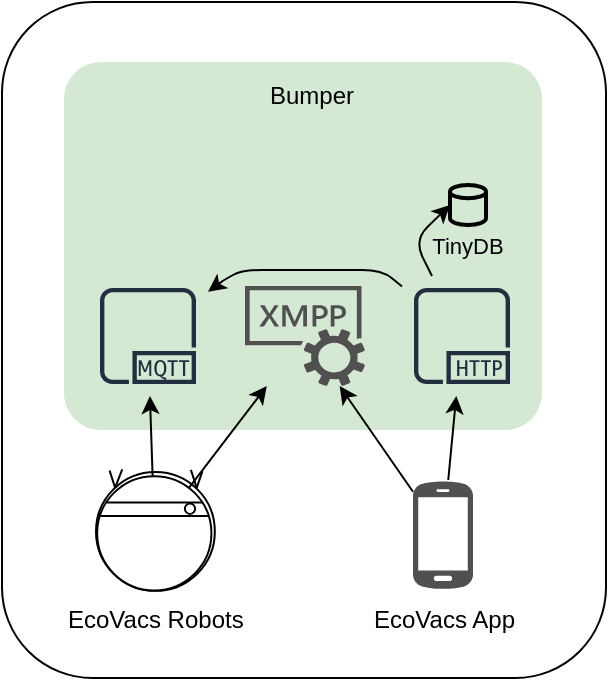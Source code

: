 <mxfile version="12.0.0" type="device" pages="1"><diagram id="tBTloOmGqy_bjKOA6F6G" name="Page-1"><mxGraphModel dx="815" dy="849" grid="0" gridSize="10" guides="1" tooltips="1" connect="1" arrows="1" fold="1" page="0" pageScale="1" pageWidth="850" pageHeight="1100" math="0" shadow="0"><root><mxCell id="0"/><mxCell id="1" parent="0"/><mxCell id="8JRtKUwY3jzkAKkrweIr-35" value="" style="rounded=1;whiteSpace=wrap;html=1;strokeColor=#000000;fillColor=#ffffff;" vertex="1" parent="1"><mxGeometry x="14" y="-78" width="302" height="338" as="geometry"/></mxCell><mxCell id="8JRtKUwY3jzkAKkrweIr-25" value="" style="group;fillColor=#ffffff;" vertex="1" connectable="0" parent="1"><mxGeometry x="197.5" y="161" width="81" height="73.5" as="geometry"/></mxCell><mxCell id="8JRtKUwY3jzkAKkrweIr-15" value="" style="pointerEvents=1;shadow=0;dashed=0;html=1;strokeColor=none;fillColor=#505050;labelPosition=center;verticalLabelPosition=bottom;verticalAlign=top;outlineConnect=0;align=center;shape=mxgraph.office.devices.cell_phone_android_proportional;aspect=fixed;" vertex="1" parent="8JRtKUwY3jzkAKkrweIr-25"><mxGeometry x="22" width="30" height="55" as="geometry"/></mxCell><mxCell id="8JRtKUwY3jzkAKkrweIr-18" value="EcoVacs App" style="text;html=1;resizable=0;points=[];autosize=1;align=left;verticalAlign=top;spacingTop=-4;" vertex="1" parent="8JRtKUwY3jzkAKkrweIr-25"><mxGeometry y="59.5" width="81" height="14" as="geometry"/></mxCell><mxCell id="8JRtKUwY3jzkAKkrweIr-27" value="" style="group;fillColor=#ffffff;" vertex="1" connectable="0" parent="1"><mxGeometry x="45" y="157" width="98" height="77.5" as="geometry"/></mxCell><mxCell id="8JRtKUwY3jzkAKkrweIr-14" value="" style="group" vertex="1" connectable="0" parent="8JRtKUwY3jzkAKkrweIr-27"><mxGeometry x="16" width="60" height="62" as="geometry"/></mxCell><mxCell id="8JRtKUwY3jzkAKkrweIr-8" value="" style="group" vertex="1" connectable="0" parent="8JRtKUwY3jzkAKkrweIr-14"><mxGeometry width="60" height="62" as="geometry"/></mxCell><mxCell id="8JRtKUwY3jzkAKkrweIr-5" value="" style="ellipse;whiteSpace=wrap;html=1;aspect=fixed;" vertex="1" parent="8JRtKUwY3jzkAKkrweIr-8"><mxGeometry width="59.417" height="59.417" as="geometry"/></mxCell><mxCell id="8JRtKUwY3jzkAKkrweIr-6" value="" style="ellipse;whiteSpace=wrap;html=1;aspect=fixed;" vertex="1" parent="8JRtKUwY3jzkAKkrweIr-8"><mxGeometry x="0.577" y="2.087" width="57.131" height="57.131" as="geometry"/></mxCell><mxCell id="8JRtKUwY3jzkAKkrweIr-2" value="" style="endArrow=none;html=1;" edge="1" parent="8JRtKUwY3jzkAKkrweIr-8"><mxGeometry width="50" height="50" relative="1" as="geometry"><mxPoint x="2.308" y="22.058" as="sourcePoint"/><mxPoint x="56.538" y="22.058" as="targetPoint"/></mxGeometry></mxCell><mxCell id="8JRtKUwY3jzkAKkrweIr-3" value="" style="endArrow=none;html=1;" edge="1" parent="8JRtKUwY3jzkAKkrweIr-8"><mxGeometry width="50" height="50" relative="1" as="geometry"><mxPoint x="5.481" y="15.202" as="sourcePoint"/><mxPoint x="53.077" y="15.202" as="targetPoint"/></mxGeometry></mxCell><mxCell id="8JRtKUwY3jzkAKkrweIr-4" value="" style="ellipse;whiteSpace=wrap;html=1;aspect=fixed;" vertex="1" parent="8JRtKUwY3jzkAKkrweIr-8"><mxGeometry x="44.423" y="15.798" width="5.142" height="5.142" as="geometry"/></mxCell><mxCell id="8JRtKUwY3jzkAKkrweIr-10" value="" style="group;rotation=-20;direction=south;" vertex="1" connectable="0" parent="8JRtKUwY3jzkAKkrweIr-8"><mxGeometry x="7.933" y="-1.938" width="8.654" height="6.26" as="geometry"/></mxCell><mxCell id="8JRtKUwY3jzkAKkrweIr-7" value="" style="endArrow=none;html=1;" edge="1" parent="8JRtKUwY3jzkAKkrweIr-10"><mxGeometry width="50" height="50" relative="1" as="geometry"><mxPoint x="1.731" y="10.135" as="sourcePoint"/><mxPoint x="-1.154" y="1.192" as="targetPoint"/></mxGeometry></mxCell><mxCell id="8JRtKUwY3jzkAKkrweIr-9" value="" style="endArrow=none;html=1;" edge="1" parent="8JRtKUwY3jzkAKkrweIr-10"><mxGeometry width="50" height="50" relative="1" as="geometry"><mxPoint x="1.731" y="9.538" as="sourcePoint"/><mxPoint x="5.192" y="0.596" as="targetPoint"/></mxGeometry></mxCell><mxCell id="8JRtKUwY3jzkAKkrweIr-11" value="" style="group;rotation=-20;direction=south;" vertex="1" connectable="0" parent="8JRtKUwY3jzkAKkrweIr-8"><mxGeometry x="48.606" y="-2.236" width="8.654" height="6.26" as="geometry"/></mxCell><mxCell id="8JRtKUwY3jzkAKkrweIr-12" value="" style="endArrow=none;html=1;" edge="1" parent="8JRtKUwY3jzkAKkrweIr-11"><mxGeometry width="50" height="50" relative="1" as="geometry"><mxPoint x="1.731" y="10.135" as="sourcePoint"/><mxPoint x="-1.154" y="1.192" as="targetPoint"/></mxGeometry></mxCell><mxCell id="8JRtKUwY3jzkAKkrweIr-13" value="" style="endArrow=none;html=1;" edge="1" parent="8JRtKUwY3jzkAKkrweIr-11"><mxGeometry width="50" height="50" relative="1" as="geometry"><mxPoint x="1.731" y="10.135" as="sourcePoint"/><mxPoint x="4.615" y="1.788" as="targetPoint"/></mxGeometry></mxCell><mxCell id="8JRtKUwY3jzkAKkrweIr-17" value="EcoVacs Robots" style="text;html=1;resizable=0;points=[];autosize=1;align=left;verticalAlign=top;spacingTop=-4;" vertex="1" parent="8JRtKUwY3jzkAKkrweIr-27"><mxGeometry y="63.5" width="98" height="14" as="geometry"/></mxCell><mxCell id="8JRtKUwY3jzkAKkrweIr-28" value="" style="group" vertex="1" connectable="0" parent="1"><mxGeometry x="45" y="-48" width="239" height="184" as="geometry"/></mxCell><mxCell id="8JRtKUwY3jzkAKkrweIr-24" value="" style="rounded=1;arcSize=10;strokeColor=none;fillColor=#D5E8D4;gradientColor=none;" vertex="1" parent="8JRtKUwY3jzkAKkrweIr-28"><mxGeometry width="239" height="184" as="geometry"/></mxCell><mxCell id="8JRtKUwY3jzkAKkrweIr-16" value="" style="shape=image;html=1;verticalAlign=top;verticalLabelPosition=bottom;labelBackgroundColor=#ffffff;imageAspect=0;aspect=fixed;image=https://cdn4.iconfinder.com/data/icons/scripting-and-programming-languages/512/Python_logo-128.png" vertex="1" parent="8JRtKUwY3jzkAKkrweIr-28"><mxGeometry x="93" y="28" width="67" height="67" as="geometry"/></mxCell><mxCell id="8JRtKUwY3jzkAKkrweIr-19" value="" style="outlineConnect=0;fontColor=#232F3E;gradientColor=none;strokeColor=#232F3E;fillColor=none;dashed=0;verticalLabelPosition=bottom;verticalAlign=top;align=center;html=1;fontSize=12;fontStyle=0;aspect=fixed;shape=mxgraph.aws4.resourceIcon;resIcon=mxgraph.aws4.mqtt_protocol;" vertex="1" parent="8JRtKUwY3jzkAKkrweIr-28"><mxGeometry x="12" y="107" width="60" height="60" as="geometry"/></mxCell><mxCell id="8JRtKUwY3jzkAKkrweIr-20" value="Bumper" style="text;html=1;resizable=0;points=[];autosize=1;align=left;verticalAlign=top;spacingTop=-4;" vertex="1" parent="8JRtKUwY3jzkAKkrweIr-28"><mxGeometry x="100.5" y="7" width="52" height="14" as="geometry"/></mxCell><mxCell id="8JRtKUwY3jzkAKkrweIr-21" value="" style="pointerEvents=1;shadow=0;dashed=0;html=1;strokeColor=none;fillColor=#505050;labelPosition=center;verticalLabelPosition=bottom;verticalAlign=top;outlineConnect=0;align=center;shape=mxgraph.office.communications.xmpp_service;" vertex="1" parent="8JRtKUwY3jzkAKkrweIr-28"><mxGeometry x="90.5" y="112" width="60" height="50" as="geometry"/></mxCell><mxCell id="8JRtKUwY3jzkAKkrweIr-33" style="edgeStyle=none;orthogonalLoop=1;jettySize=auto;html=1;" edge="1" parent="8JRtKUwY3jzkAKkrweIr-28" source="8JRtKUwY3jzkAKkrweIr-22" target="8JRtKUwY3jzkAKkrweIr-19"><mxGeometry relative="1" as="geometry"><Array as="points"><mxPoint x="159" y="104"/><mxPoint x="89" y="104"/><mxPoint x="80" y="109"/></Array></mxGeometry></mxCell><mxCell id="8JRtKUwY3jzkAKkrweIr-34" style="edgeStyle=none;orthogonalLoop=1;jettySize=auto;html=1;entryX=0;entryY=0.5;entryDx=0;entryDy=0;entryPerimeter=0;" edge="1" parent="8JRtKUwY3jzkAKkrweIr-28" source="8JRtKUwY3jzkAKkrweIr-22" target="8JRtKUwY3jzkAKkrweIr-23"><mxGeometry relative="1" as="geometry"><Array as="points"><mxPoint x="175" y="89"/></Array></mxGeometry></mxCell><mxCell id="8JRtKUwY3jzkAKkrweIr-22" value="" style="outlineConnect=0;fontColor=#232F3E;gradientColor=none;strokeColor=#232F3E;fillColor=none;dashed=0;verticalLabelPosition=bottom;verticalAlign=top;align=center;html=1;fontSize=12;fontStyle=0;aspect=fixed;shape=mxgraph.aws4.resourceIcon;resIcon=mxgraph.aws4.http_protocol;" vertex="1" parent="8JRtKUwY3jzkAKkrweIr-28"><mxGeometry x="169" y="107" width="60" height="60" as="geometry"/></mxCell><mxCell id="8JRtKUwY3jzkAKkrweIr-23" value="&lt;div style=&quot;font-size: 11px&quot;&gt;&lt;font style=&quot;font-size: 11px&quot;&gt;&lt;br&gt;&lt;/font&gt;&lt;/div&gt;&lt;div style=&quot;font-size: 11px&quot;&gt;&lt;font style=&quot;font-size: 11px&quot;&gt;&lt;br&gt;&lt;/font&gt;&lt;/div&gt;&lt;div style=&quot;font-size: 11px&quot;&gt;&lt;font style=&quot;font-size: 11px&quot;&gt;&lt;br&gt;&lt;/font&gt;&lt;/div&gt;&lt;div style=&quot;font-size: 11px&quot;&gt;&lt;font style=&quot;font-size: 11px&quot;&gt;TinyDB&lt;br&gt;&lt;/font&gt;&lt;/div&gt;" style="strokeWidth=2;html=1;shape=mxgraph.flowchart.database;whiteSpace=wrap;fillColor=none;" vertex="1" parent="8JRtKUwY3jzkAKkrweIr-28"><mxGeometry x="193" y="61.5" width="18" height="20" as="geometry"/></mxCell><mxCell id="8JRtKUwY3jzkAKkrweIr-29" style="orthogonalLoop=1;jettySize=auto;html=1;" edge="1" parent="1" source="8JRtKUwY3jzkAKkrweIr-6" target="8JRtKUwY3jzkAKkrweIr-19"><mxGeometry relative="1" as="geometry"/></mxCell><mxCell id="8JRtKUwY3jzkAKkrweIr-30" style="orthogonalLoop=1;jettySize=auto;html=1;" edge="1" parent="1" source="8JRtKUwY3jzkAKkrweIr-6" target="8JRtKUwY3jzkAKkrweIr-21"><mxGeometry relative="1" as="geometry"/></mxCell><mxCell id="8JRtKUwY3jzkAKkrweIr-31" style="orthogonalLoop=1;jettySize=auto;html=1;" edge="1" parent="1" source="8JRtKUwY3jzkAKkrweIr-15" target="8JRtKUwY3jzkAKkrweIr-22"><mxGeometry relative="1" as="geometry"/></mxCell><mxCell id="8JRtKUwY3jzkAKkrweIr-32" style="orthogonalLoop=1;jettySize=auto;html=1;" edge="1" parent="1" source="8JRtKUwY3jzkAKkrweIr-15" target="8JRtKUwY3jzkAKkrweIr-21"><mxGeometry relative="1" as="geometry"/></mxCell></root></mxGraphModel></diagram></mxfile>
